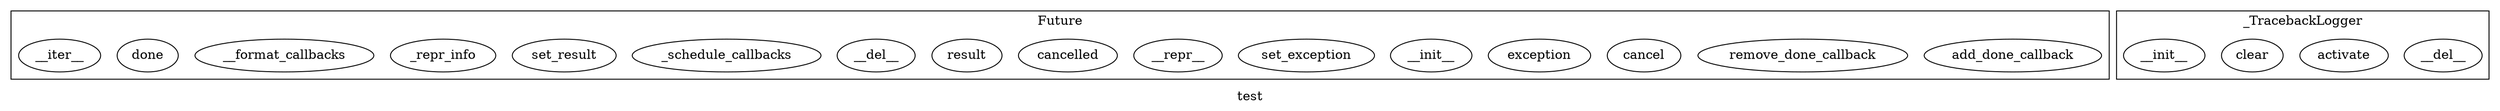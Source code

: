 digraph G {
	graph [bb="0,0,2377,114",
		label=test,
		lheight=0.21,
		lp="1188.5,11.5",
		lwidth=0.28
	];
	node [label="\N"];
	subgraph cluster_test_InvalidStateError {
		graph [label=InvalidStateError];
	}
	subgraph cluster_test_Future {
		graph [bb="8,31,1993,106",
			label=Future,
			lheight=0.21,
			lp="1000.5,94.5",
			lwidth=0.51
		];
		test_Future_add_done_callback		 [height=0.5,
			label=add_done_callback,
			pos="1904,57",
			width=2.2534];
		test_Future_remove_done_callback		 [height=0.5,
			label=remove_done_callback,
			pos="1710,57",
			width=2.6235];
		test_Future_cancel		 [height=0.5,
			label=cancel,
			pos="1563,57",
			width=0.92774];
		test_Future_exception		 [height=0.5,
			label=exception,
			pos="1465,57",
			width=1.2798];
		test_Future___init__		 [height=0.5,
			label=__init__,
			pos="1360,57",
			width=1.1243];
		test_Future_set_exception		 [height=0.5,
			label=set_exception,
			pos="1241,57",
			width=1.6728];
		test_Future___repr__		 [height=0.5,
			label=__repr__,
			pos="1119,57",
			width=1.202];
		test_Future_cancelled		 [height=0.5,
			label=cancelled,
			pos="1013,57",
			width=1.234];
		test_Future_result		 [height=0.5,
			label=result,
			pos="919,57",
			width=0.86385];
		test_Future___del__		 [height=0.5,
			label=__del__,
			pos="830,57",
			width=1.1152];
		test_Future__schedule_callbacks		 [height=0.5,
			label=_schedule_callbacks,
			pos="686,57",
			width=2.3721];
		test_Future_set_result		 [height=0.5,
			label=set_result,
			pos="537,57",
			width=1.2569];
		test_Future__repr_info		 [height=0.5,
			label=_repr_info,
			pos="424,57",
			width=1.3666];
		test_Future___format_callbacks		 [height=0.5,
			label=__format_callbacks,
			pos="274,57",
			width=2.2853];
		test_Future_done		 [height=0.5,
			label=done,
			pos="145,57",
			width=0.78608];
		test_Future___iter__		 [height=0.5,
			label=__iter__,
			pos="57,57",
			width=1.1243];
	}
	subgraph cluster_test__TracebackLogger {
		graph [bb="2001,31,2369,106",
			label=_TracebackLogger,
			lheight=0.21,
			lp="2185,94.5",
			lwidth=1.47
		];
		test__TracebackLogger___del__		 [height=0.5,
			label=__del__,
			pos="2321,57",
			width=1.1152];
		test__TracebackLogger_activate		 [height=0.5,
			label=activate,
			pos="2224,57",
			width=1.0694];
		test__TracebackLogger_clear		 [height=0.5,
			label=clear,
			pos="2138,57",
			width=0.78608];
		test__TracebackLogger___init__		 [height=0.5,
			label=__init__,
			pos="2050,57",
			width=1.1243];
	}
}
